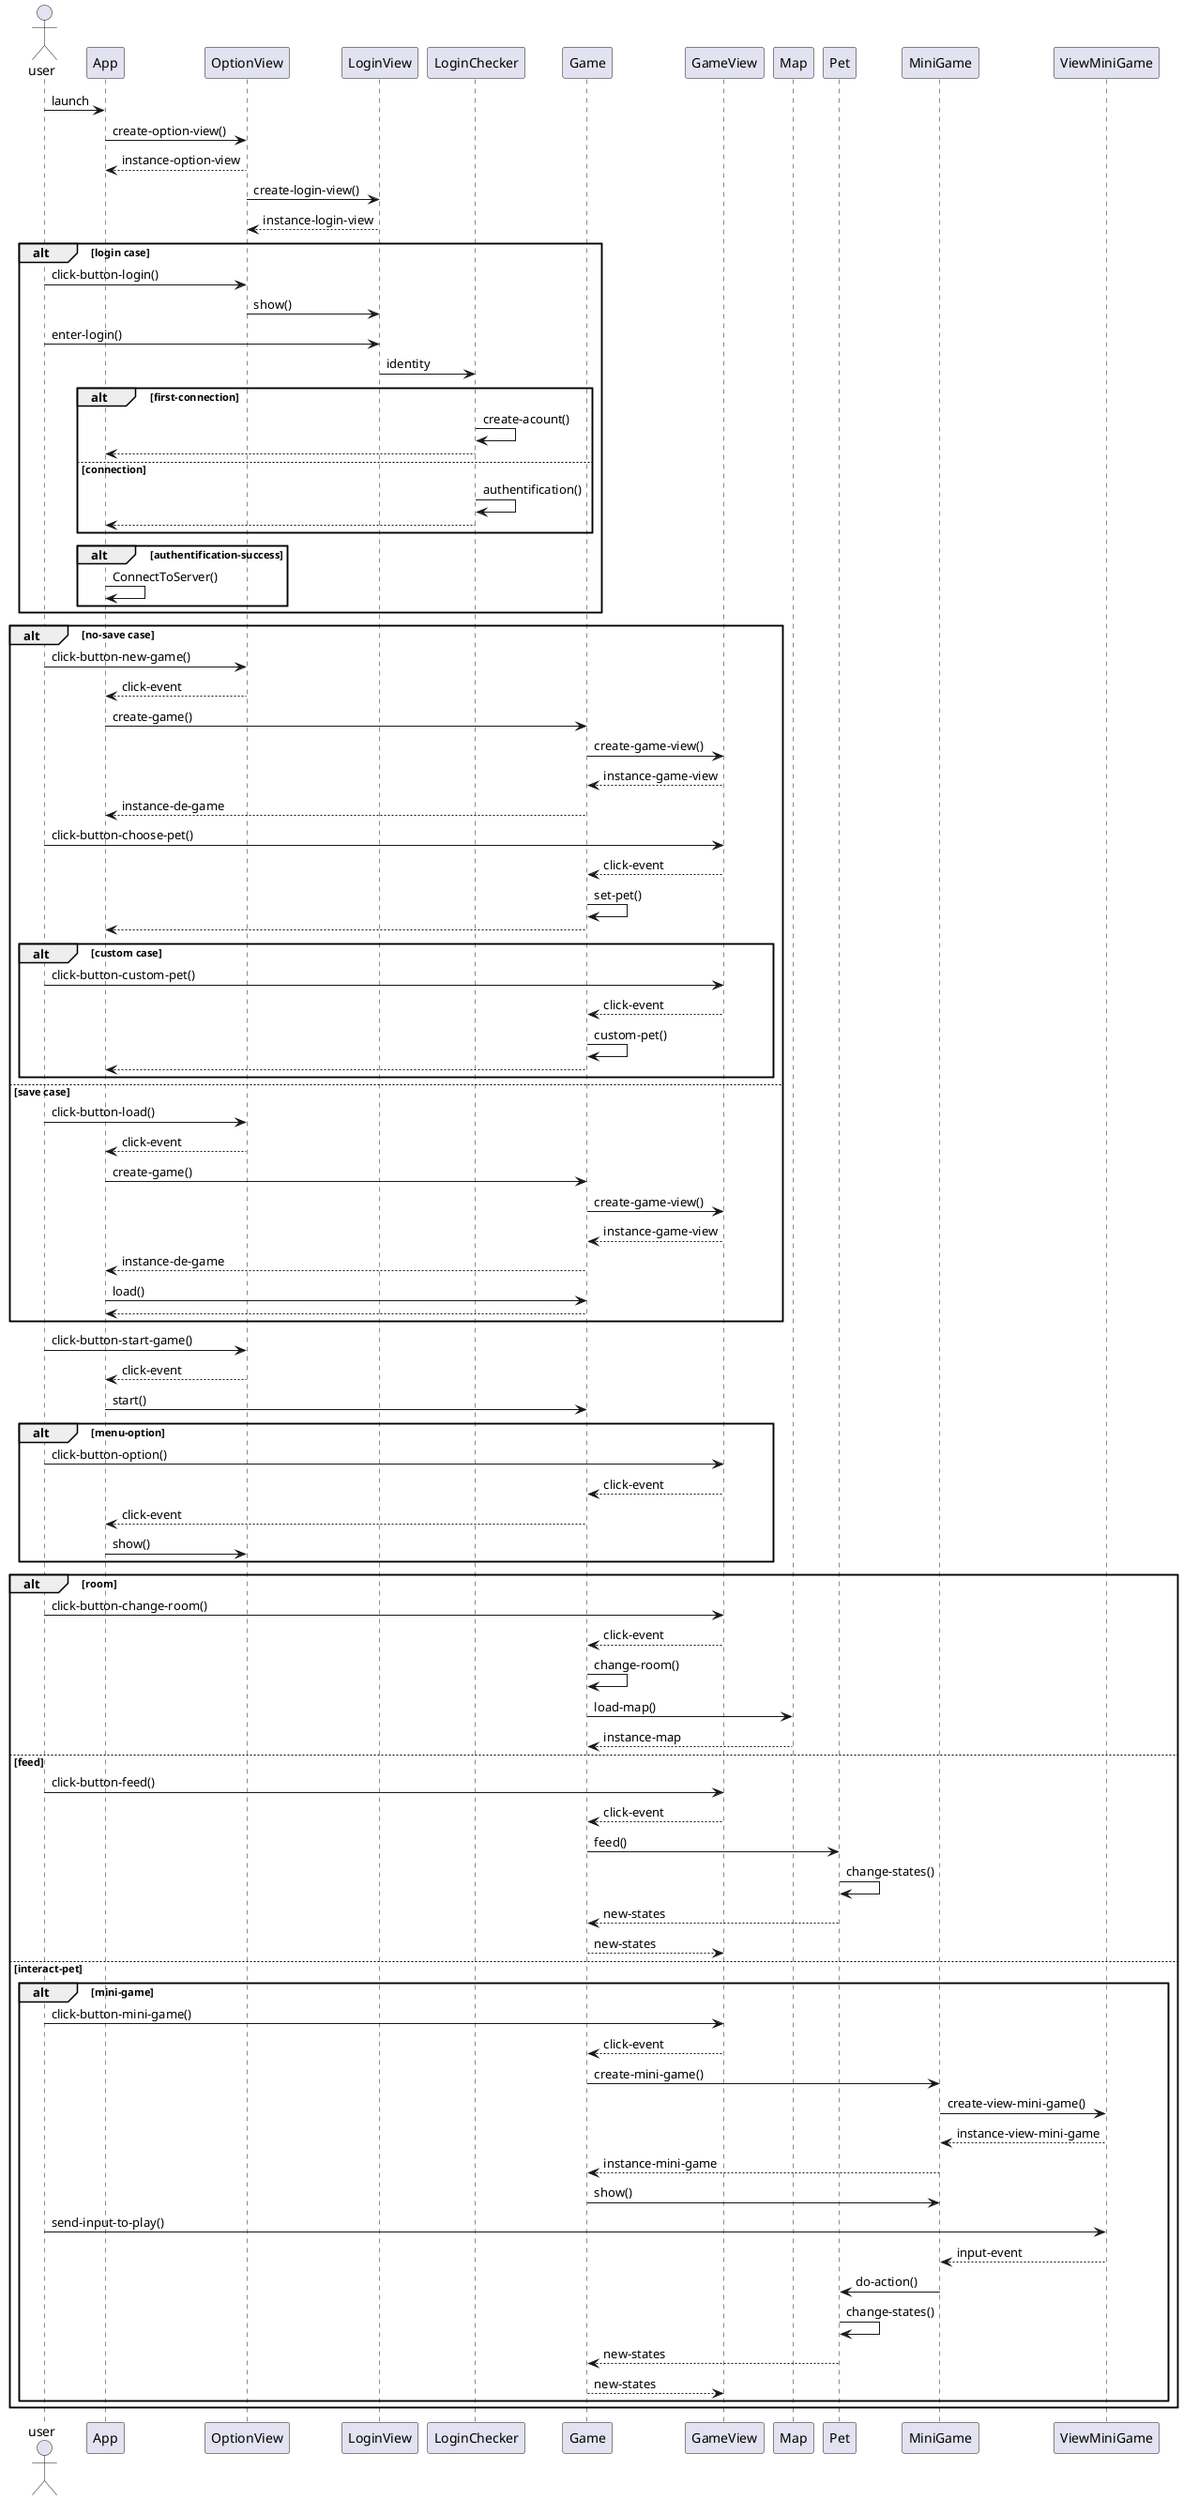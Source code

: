 @startuml

    actor user as Player

    Player -> App : launch
    
    App -> OptionView : create-option-view()
    OptionView --> App : instance-option-view
    OptionView -> LoginView : create-login-view()
    LoginView --> OptionView : instance-login-view
    
    
    alt login case

        Player -> OptionView : click-button-login()
        OptionView -> LoginView : show()
        Player -> LoginView : enter-login()
        LoginView -> LoginChecker : identity

        alt first-connection

            LoginChecker -> LoginChecker : create-acount()
            LoginChecker --> App

        else connection

            LoginChecker -> LoginChecker : authentification()
            LoginChecker --> App

        end

        alt authentification-success

            App -> App : ConnectToServer()
        
        end

    end

    alt no-save case

        Player -> OptionView : click-button-new-game()
        OptionView --> App : click-event
        App -> Game : create-game()
        Game -> GameView : create-game-view()
        GameView --> Game : instance-game-view
        Game --> App : instance-de-game
        
        Player -> GameView : click-button-choose-pet()
        GameView --> Game : click-event
        Game -> Game : set-pet()
        Game --> App

        alt custom case

            Player -> GameView : click-button-custom-pet()
            GameView --> Game : click-event
            Game -> Game : custom-pet()
            Game --> App

        end

    else save case

        Player -> OptionView : click-button-load()
        OptionView --> App : click-event
        App -> Game : create-game()
        Game -> GameView : create-game-view()
        GameView --> Game : instance-game-view
        Game --> App : instance-de-game
        
        App -> Game : load()
        Game --> App

    end

    Player -> OptionView : click-button-start-game()
    OptionView --> App : click-event
    App -> Game : start()

    alt menu-option

        Player -> GameView : click-button-option()
        GameView --> Game : click-event
        Game --> App : click-event
        App -> OptionView : show()

    end

    alt room 

        Player -> GameView : click-button-change-room()
        GameView --> Game : click-event
        Game -> Game : change-room()
        Game -> Map : load-map()
        Map --> Game : instance-map

    else feed

        Player -> GameView : click-button-feed()
        GameView --> Game : click-event
        Game -> Pet : feed()
        Pet -> Pet : change-states()
        Pet --> Game : new-states
        Game --> GameView : new-states

    else interact-pet

        alt mini-game
        
            Player -> GameView : click-button-mini-game()
            GameView --> Game : click-event
            Game -> MiniGame : create-mini-game()
            MiniGame -> ViewMiniGame : create-view-mini-game()
            ViewMiniGame --> MiniGame : instance-view-mini-game
            MiniGame --> Game : instance-mini-game
            Game -> MiniGame : show()
            
            Player -> ViewMiniGame : send-input-to-play()
            ViewMiniGame --> MiniGame : input-event
            MiniGame -> Pet : do-action()
            Pet -> Pet : change-states()
            Pet --> Game : new-states
            Game --> GameView : new-states

        end

    end

@enduml
